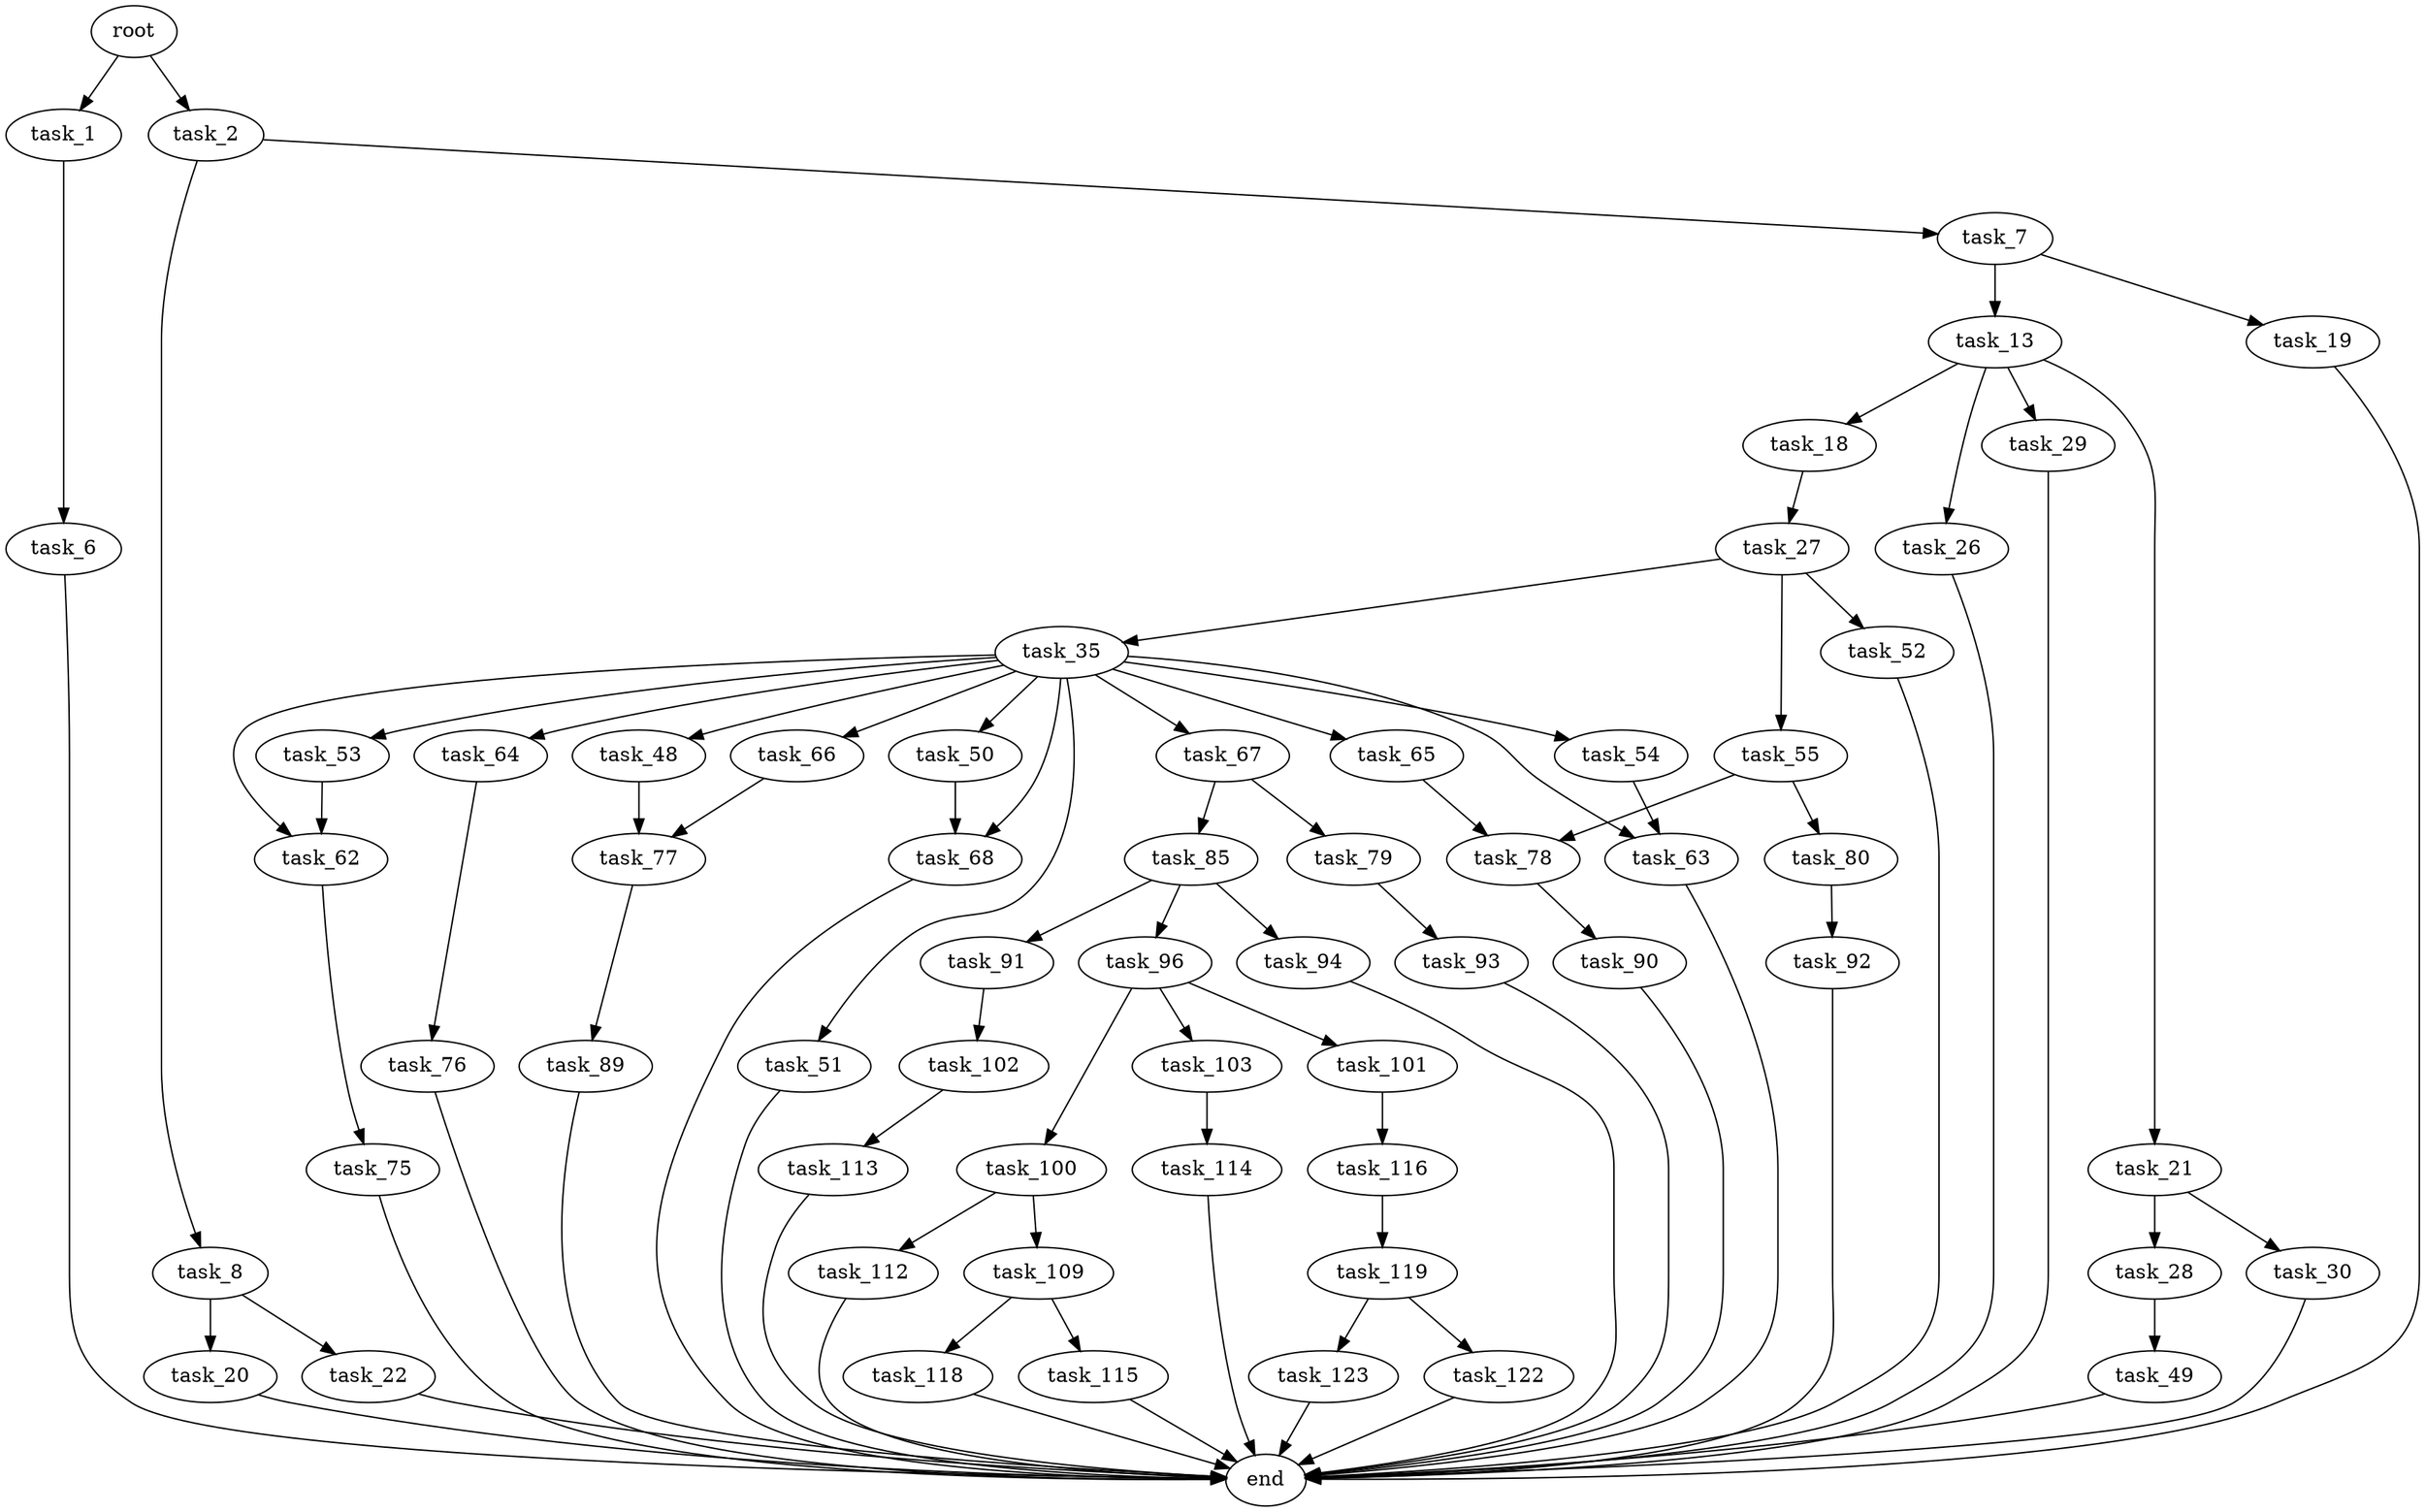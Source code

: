 digraph G {
  root [size="0.000000"];
  task_1 [size="28991029248.000000"];
  task_2 [size="1667957836.000000"];
  task_6 [size="368293445632.000000"];
  task_7 [size="368293445632.000000"];
  task_8 [size="632666007350.000000"];
  end [size="0.000000"];
  task_13 [size="51621449431.000000"];
  task_19 [size="1909656135.000000"];
  task_20 [size="8589934592.000000"];
  task_22 [size="7293584820.000000"];
  task_18 [size="134217728000.000000"];
  task_21 [size="8098291251.000000"];
  task_26 [size="1550411855.000000"];
  task_29 [size="18154281322.000000"];
  task_27 [size="134217728000.000000"];
  task_28 [size="10022708180.000000"];
  task_30 [size="20617666780.000000"];
  task_35 [size="18944934099.000000"];
  task_52 [size="28991029248.000000"];
  task_55 [size="822148854531.000000"];
  task_49 [size="68719476736.000000"];
  task_48 [size="159848347582.000000"];
  task_50 [size="2544735381.000000"];
  task_51 [size="661842059892.000000"];
  task_53 [size="23829459145.000000"];
  task_54 [size="32716332962.000000"];
  task_62 [size="823885528.000000"];
  task_63 [size="231928233984.000000"];
  task_64 [size="68719476736.000000"];
  task_65 [size="68719476736.000000"];
  task_66 [size="55457631792.000000"];
  task_67 [size="231928233984.000000"];
  task_68 [size="28991029248.000000"];
  task_77 [size="24214906426.000000"];
  task_78 [size="368293445632.000000"];
  task_80 [size="34569321317.000000"];
  task_75 [size="4361141737.000000"];
  task_76 [size="782757789696.000000"];
  task_79 [size="549755813888.000000"];
  task_85 [size="782757789696.000000"];
  task_89 [size="68719476736.000000"];
  task_90 [size="100601135514.000000"];
  task_93 [size="207137531636.000000"];
  task_92 [size="8589934592.000000"];
  task_91 [size="782757789696.000000"];
  task_94 [size="1134473850090.000000"];
  task_96 [size="1088508849.000000"];
  task_102 [size="1073741824000.000000"];
  task_100 [size="1489692097.000000"];
  task_101 [size="8589934592.000000"];
  task_103 [size="368293445632.000000"];
  task_109 [size="231928233984.000000"];
  task_112 [size="10403289472.000000"];
  task_116 [size="8589934592.000000"];
  task_113 [size="8514349400.000000"];
  task_114 [size="549755813888.000000"];
  task_115 [size="61930753097.000000"];
  task_118 [size="1073741824000.000000"];
  task_119 [size="368293445632.000000"];
  task_122 [size="8589934592.000000"];
  task_123 [size="401077821728.000000"];

  root -> task_1 [size="1.000000"];
  root -> task_2 [size="1.000000"];
  task_1 -> task_6 [size="75497472.000000"];
  task_2 -> task_7 [size="33554432.000000"];
  task_2 -> task_8 [size="33554432.000000"];
  task_6 -> end [size="1.000000"];
  task_7 -> task_13 [size="411041792.000000"];
  task_7 -> task_19 [size="411041792.000000"];
  task_8 -> task_20 [size="838860800.000000"];
  task_8 -> task_22 [size="838860800.000000"];
  task_13 -> task_18 [size="838860800.000000"];
  task_13 -> task_21 [size="838860800.000000"];
  task_13 -> task_26 [size="838860800.000000"];
  task_13 -> task_29 [size="838860800.000000"];
  task_19 -> end [size="1.000000"];
  task_20 -> end [size="1.000000"];
  task_22 -> end [size="1.000000"];
  task_18 -> task_27 [size="209715200.000000"];
  task_21 -> task_28 [size="134217728.000000"];
  task_21 -> task_30 [size="134217728.000000"];
  task_26 -> end [size="1.000000"];
  task_29 -> end [size="1.000000"];
  task_27 -> task_35 [size="209715200.000000"];
  task_27 -> task_52 [size="209715200.000000"];
  task_27 -> task_55 [size="209715200.000000"];
  task_28 -> task_49 [size="301989888.000000"];
  task_30 -> end [size="1.000000"];
  task_35 -> task_48 [size="301989888.000000"];
  task_35 -> task_50 [size="301989888.000000"];
  task_35 -> task_51 [size="301989888.000000"];
  task_35 -> task_53 [size="301989888.000000"];
  task_35 -> task_54 [size="301989888.000000"];
  task_35 -> task_62 [size="301989888.000000"];
  task_35 -> task_63 [size="301989888.000000"];
  task_35 -> task_64 [size="301989888.000000"];
  task_35 -> task_65 [size="301989888.000000"];
  task_35 -> task_66 [size="301989888.000000"];
  task_35 -> task_67 [size="301989888.000000"];
  task_35 -> task_68 [size="301989888.000000"];
  task_52 -> end [size="1.000000"];
  task_55 -> task_78 [size="679477248.000000"];
  task_55 -> task_80 [size="679477248.000000"];
  task_49 -> end [size="1.000000"];
  task_48 -> task_77 [size="209715200.000000"];
  task_50 -> task_68 [size="75497472.000000"];
  task_51 -> end [size="1.000000"];
  task_53 -> task_62 [size="411041792.000000"];
  task_54 -> task_63 [size="33554432.000000"];
  task_62 -> task_75 [size="33554432.000000"];
  task_63 -> end [size="1.000000"];
  task_64 -> task_76 [size="134217728.000000"];
  task_65 -> task_78 [size="134217728.000000"];
  task_66 -> task_77 [size="134217728.000000"];
  task_67 -> task_79 [size="301989888.000000"];
  task_67 -> task_85 [size="301989888.000000"];
  task_68 -> end [size="1.000000"];
  task_77 -> task_89 [size="536870912.000000"];
  task_78 -> task_90 [size="411041792.000000"];
  task_80 -> task_92 [size="679477248.000000"];
  task_75 -> end [size="1.000000"];
  task_76 -> end [size="1.000000"];
  task_79 -> task_93 [size="536870912.000000"];
  task_85 -> task_91 [size="679477248.000000"];
  task_85 -> task_94 [size="679477248.000000"];
  task_85 -> task_96 [size="679477248.000000"];
  task_89 -> end [size="1.000000"];
  task_90 -> end [size="1.000000"];
  task_93 -> end [size="1.000000"];
  task_92 -> end [size="1.000000"];
  task_91 -> task_102 [size="679477248.000000"];
  task_94 -> end [size="1.000000"];
  task_96 -> task_100 [size="33554432.000000"];
  task_96 -> task_101 [size="33554432.000000"];
  task_96 -> task_103 [size="33554432.000000"];
  task_102 -> task_113 [size="838860800.000000"];
  task_100 -> task_109 [size="33554432.000000"];
  task_100 -> task_112 [size="33554432.000000"];
  task_101 -> task_116 [size="33554432.000000"];
  task_103 -> task_114 [size="411041792.000000"];
  task_109 -> task_115 [size="301989888.000000"];
  task_109 -> task_118 [size="301989888.000000"];
  task_112 -> end [size="1.000000"];
  task_116 -> task_119 [size="33554432.000000"];
  task_113 -> end [size="1.000000"];
  task_114 -> end [size="1.000000"];
  task_115 -> end [size="1.000000"];
  task_118 -> end [size="1.000000"];
  task_119 -> task_122 [size="411041792.000000"];
  task_119 -> task_123 [size="411041792.000000"];
  task_122 -> end [size="1.000000"];
  task_123 -> end [size="1.000000"];
}
